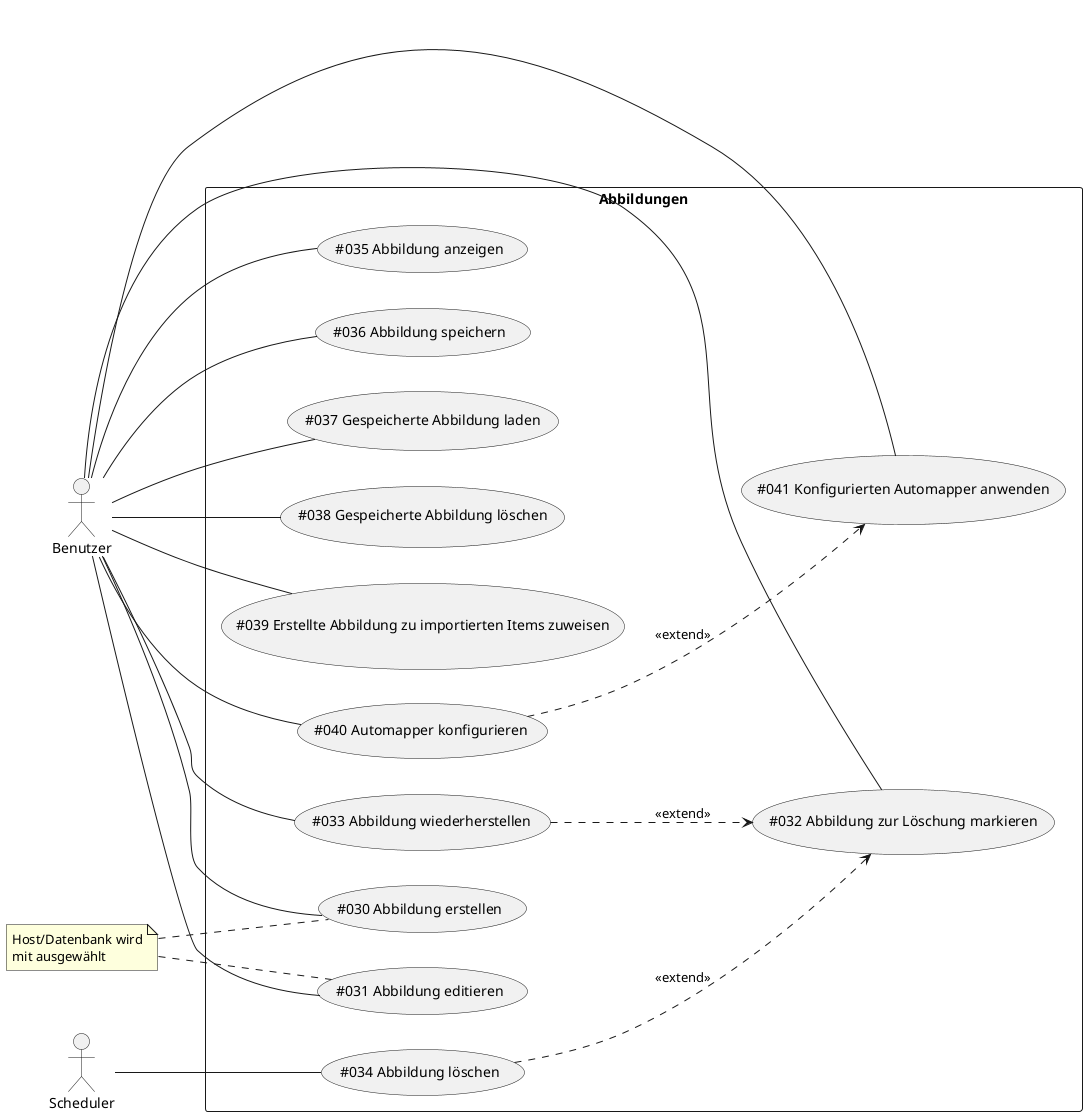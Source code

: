 @startuml
left to right direction

actor Benutzer as Actor1
actor Scheduler as Actor2

rectangle Abbildungen {
    (#030 Abbildung erstellen) as (UC30)
    (#031 Abbildung editieren) as (UC31)
    (#032 Abbildung zur Löschung markieren) as (UC32)
    (#033 Abbildung wiederherstellen) as (UC33)
    (#034 Abbildung löschen) as (UC34)
    (#035 Abbildung anzeigen) as (UC35)
    (#036 Abbildung speichern) as (UC36)
    (#037 Gespeicherte Abbildung laden) as (UC37)
    (#038 Gespeicherte Abbildung löschen) as (UC38)
    (#039 Erstellte Abbildung zu importierten Items zuweisen) as (UC39)
    (#040 Automapper konfigurieren) as (UC40)
    (#041 Konfigurierten Automapper anwenden) as (UC41)
}

note "Host/Datenbank wird\nmit ausgewählt" as N1

Actor2 -- (UC34)

Actor1 -- (UC30)
Actor1 -- (UC31)
Actor1 -- (UC32)
Actor1 -- (UC33)
Actor1 -- (UC35)
Actor1 -- (UC36)
Actor1 -- (UC37)
Actor1 -- (UC38)
Actor1 -- (UC39)
Actor1 -- (UC40)
Actor1 -- (UC41)

N1 .. (UC30)
N1 .. (UC31)

(UC34) ..> (UC32) : <<extend>>
(UC33) ..> (UC32) : <<extend>>
(UC40) ..> (UC41) : <<extend>>

@enduml